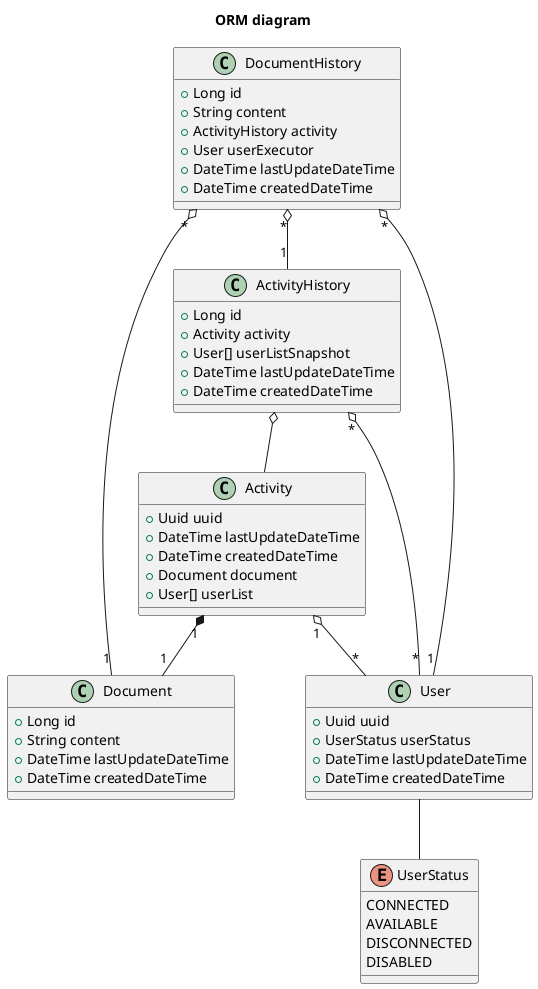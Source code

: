 @startuml ORM
  title "ORM diagram"
  ' ------ CLASS DECLARATION ------
  class Activity {
    +Uuid uuid
    +DateTime lastUpdateDateTime
    +DateTime createdDateTime
    +Document document
    +User[] userList
  }

  class Document {
    +Long id
    +String content
    +DateTime lastUpdateDateTime
    +DateTime createdDateTime
  }

  class DocumentHistory {
    +Long id
    +String content
    +ActivityHistory activity
    +User userExecutor
    +DateTime lastUpdateDateTime
    +DateTime createdDateTime
  }

  class ActivityHistory {
    +Long id
    +Activity activity
    +User[] userListSnapshot
    +DateTime lastUpdateDateTime
    +DateTime createdDateTime
  }

  class User {
    +Uuid uuid
    +UserStatus userStatus
    +DateTime lastUpdateDateTime
    +DateTime createdDateTime
  }

  enum UserStatus {
    CONNECTED
    AVAILABLE
    DISCONNECTED
    DISABLED
  }
  ' ------ END CLASS DECLARATION ------
  ' -----------------------------------
  ' ------ RELATION DECLARATIONS ------
  User -- UserStatus

  Activity "1" o-- "*"User
  Activity "1" *-- "1" Document

  ActivityHistory o-- Activity
  ActivityHistory "*" o-- "*" User

  DocumentHistory "*" o-- "1" Document
  DocumentHistory "*" o-- "1" User
  DocumentHistory "*" o-- "1" ActivityHistory

  ' ------ END RELATION DECLARATIONS ------
@enduml